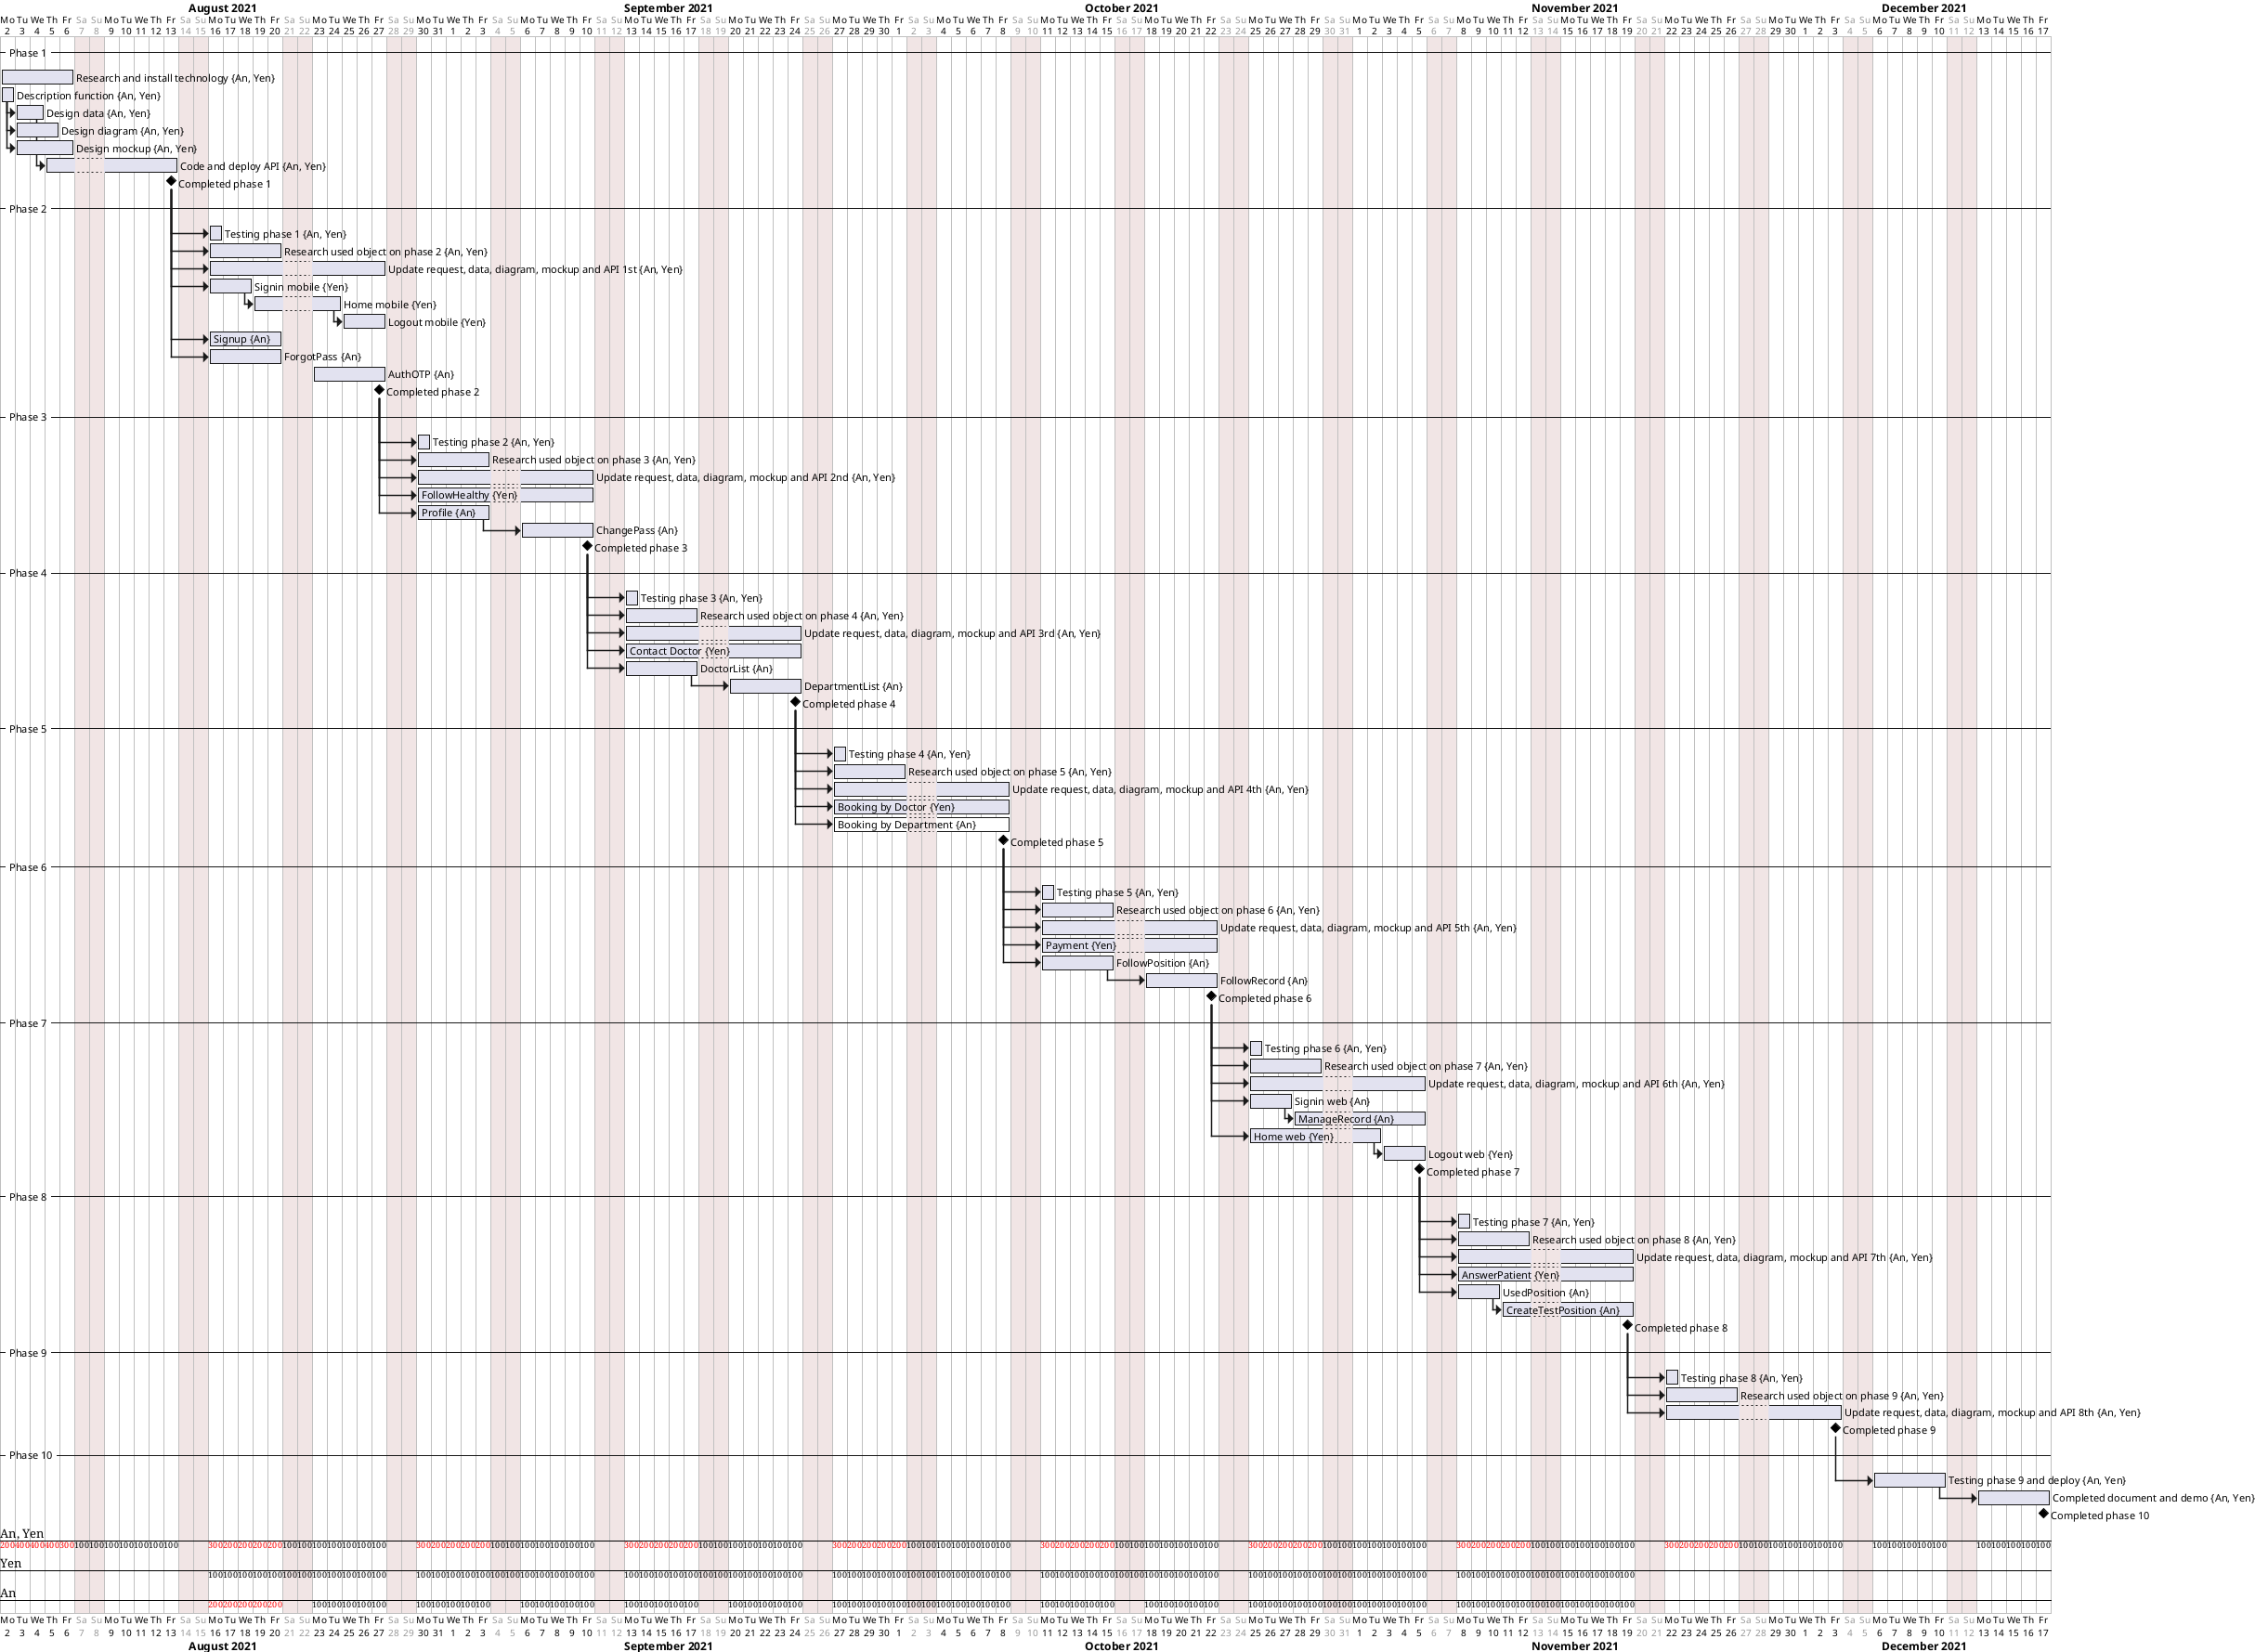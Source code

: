 @startgantt My Doctor
saturday are closed
sunday are closed
Project starts 2021-08-02
-- Phase 1 --
[Research and install technology] on {An, Yen} lasts 5 days
[Description function] on {An, Yen} lasts 1 days
[Design data] on {An, Yen} starts at [Description function]'s end and lasts 2 days
[Design diagram] on {An, Yen} starts at [Description function]'s end and lasts 3 days
[Design mockup] on {An, Yen} starts at [Description function]'s end and lasts 4 days
[Code and deploy API] on {An, Yen} starts at [Design data]'s end and lasts 7 days
[Completed phase 1] happens 2021-08-13

-- Phase 2 --
[Testing phase 1] on {An, Yen} starts at [Completed phase 1]'s end and lasts 1 days
[Research used object on phase 2] on {An, Yen} starts at [Completed phase 1]'s end and lasts 5 days
[Update request, data, diagram, mockup and API 1st] on {An, Yen} starts at [Completed phase 1]'s end and lasts 10 days

[Signin mobile] on {Yen} starts at [Completed phase 1]'s end and lasts 3 days
[Home mobile] on {Yen} starts at [Signin mobile]'s end and lasts 4 days
[Logout mobile] on {Yen} starts at [Home mobile]'s end and lasts 3 days

[Signup] on {An} starts at [Completed phase 1]'s end and lasts 5 days
[ForgotPass] on {An} starts at [Completed phase 1]'s end and lasts 5 days
[AuthOTP] on {An} starts at 2021-08-23 and lasts 5 days
[Completed phase 2] happens 2021-08-27

-- Phase 3 --
[Testing phase 2] on {An, Yen} starts at [Completed phase 2]'s end and lasts 1 days
[Research used object on phase 3] on {An, Yen} starts at [Completed phase 2]'s end and lasts 5 days
[Update request, data, diagram, mockup and API 2nd] on {An, Yen} starts at [Completed phase 2]'s end and lasts 10 days

[FollowHealthy] on {Yen} starts at [Completed phase 2]'s end and lasts 10 days

[Profile] on {An} starts at [Completed phase 2]'s end and lasts 5 days
[ChangePass] on {An} lasts 5 days and starts at [Profile]'s end
[Completed phase 3] happens 2021-09-10

-- Phase 4 --
[Testing phase 3] on {An, Yen} starts at [Completed phase 3]'s end and lasts 1 days
[Research used object on phase 4] on {An, Yen} starts at [Completed phase 3]'s end and lasts 5 days
[Update request, data, diagram, mockup and API 3rd] on {An, Yen} starts at [Completed phase 3]'s end and lasts 10 days

[Contact Doctor] on {Yen} starts at [Completed phase 3]'s end and lasts 10 days

[DoctorList] on {An} starts at [Completed phase 3]'s end and lasts 5 days
[DepartmentList] on {An} starts at [DoctorList]'s end and lasts 5 days
[Completed phase 4] happens 2021-09-24

-- Phase 5 --
[Testing phase 4] on {An, Yen} starts at [Completed phase 4]'s end and lasts 1 days
[Research used object on phase 5] on {An, Yen} starts at [Completed phase 4]'s end and lasts 5 days
[Update request, data, diagram, mockup and API 4th] on {An, Yen} starts at [Completed phase 4]'s end and lasts 10 days

[Booking by Doctor] on {Yen} starts at [Completed phase 4]'s end and lasts 10 days

[Booking by Department] on {An} starts at [Completed phase 4]'s end and lasts 10 days and is 0% completed
[Completed phase 5] happens 2021-10-8

-- Phase 6 --
[Testing phase 5] on {An, Yen} starts at [Completed phase 5]'s end and lasts 1 days
[Research used object on phase 6] on {An, Yen} starts at [Completed phase 5]'s end and lasts 5 days
[Update request, data, diagram, mockup and API 5th] on {An, Yen} starts at [Completed phase 5]'s end and lasts 10 days

[Payment] on {Yen} starts at [Completed phase 5]'s end and lasts 10 days

[FollowPosition] on {An} starts at [Completed phase 5]'s end and lasts 5 days
[FollowRecord] on {An} starts at [FollowPosition]'s end and lasts 5 days
[Completed phase 6] happens 2021-10-22

-- Phase 7 --
[Testing phase 6] on {An, Yen} starts at [Completed phase 6]'s end and lasts 1 days
[Research used object on phase 7] on {An, Yen} starts at [Completed phase 6]'s end and lasts 5 days
[Update request, data, diagram, mockup and API 6th] on {An, Yen} starts at [Completed phase 6]'s end and lasts 10 days

[Signin web] on {An} starts at [Completed phase 6]'s end and lasts 3 days
[ManageRecord] on {An} starts at [Signin web]'s end and lasts 7 days

[Home web] on {Yen} starts at [Completed phase 6]'s end and lasts 7 days
[Logout web] on {Yen} starts at [Home web]'s end and lasts 3 days
[Completed phase 7] happens 2021-11-5

-- Phase 8 --
[Testing phase 7] on {An, Yen} starts at [Completed phase 7]'s end and lasts 1 days
[Research used object on phase 8] on {An, Yen} starts at [Completed phase 7]'s end and lasts 5 days
[Update request, data, diagram, mockup and API 7th] on {An, Yen} starts at [Completed phase 7]'s end and lasts 10 days

[AnswerPatient] on {Yen} starts at [Completed phase 7]'s end and lasts 10 days

[UsedPosition] on {An} starts at [Completed phase 7]'s end and lasts 3 days
[CreateTestPosition] on {An} starts at [UsedPosition]'s end and lasts 7 days
[Completed phase 8] happens 2021-11-19

-- Phase 9 --
[Testing phase 8] on {An, Yen} starts at [Completed phase 8]'s end and lasts 1 days
[Research used object on phase 9] on {An, Yen} starts at [Completed phase 8]'s end and lasts 5 days
[Update request, data, diagram, mockup and API 8th] on {An, Yen} starts at [Completed phase 8]'s end and lasts 10 days

[Completed phase 9] happens 2021-12-3

-- Phase 10 --
[Testing phase 9 and deploy] on {An, Yen} starts at [Completed phase 9]'s end and lasts 5 days
[Completed document and demo] on {An, Yen} starts at [Testing phase 9 and deploy]'s end and lasts 5 days
[Completed phase 10] happens 2021-12-17
@endgantt
